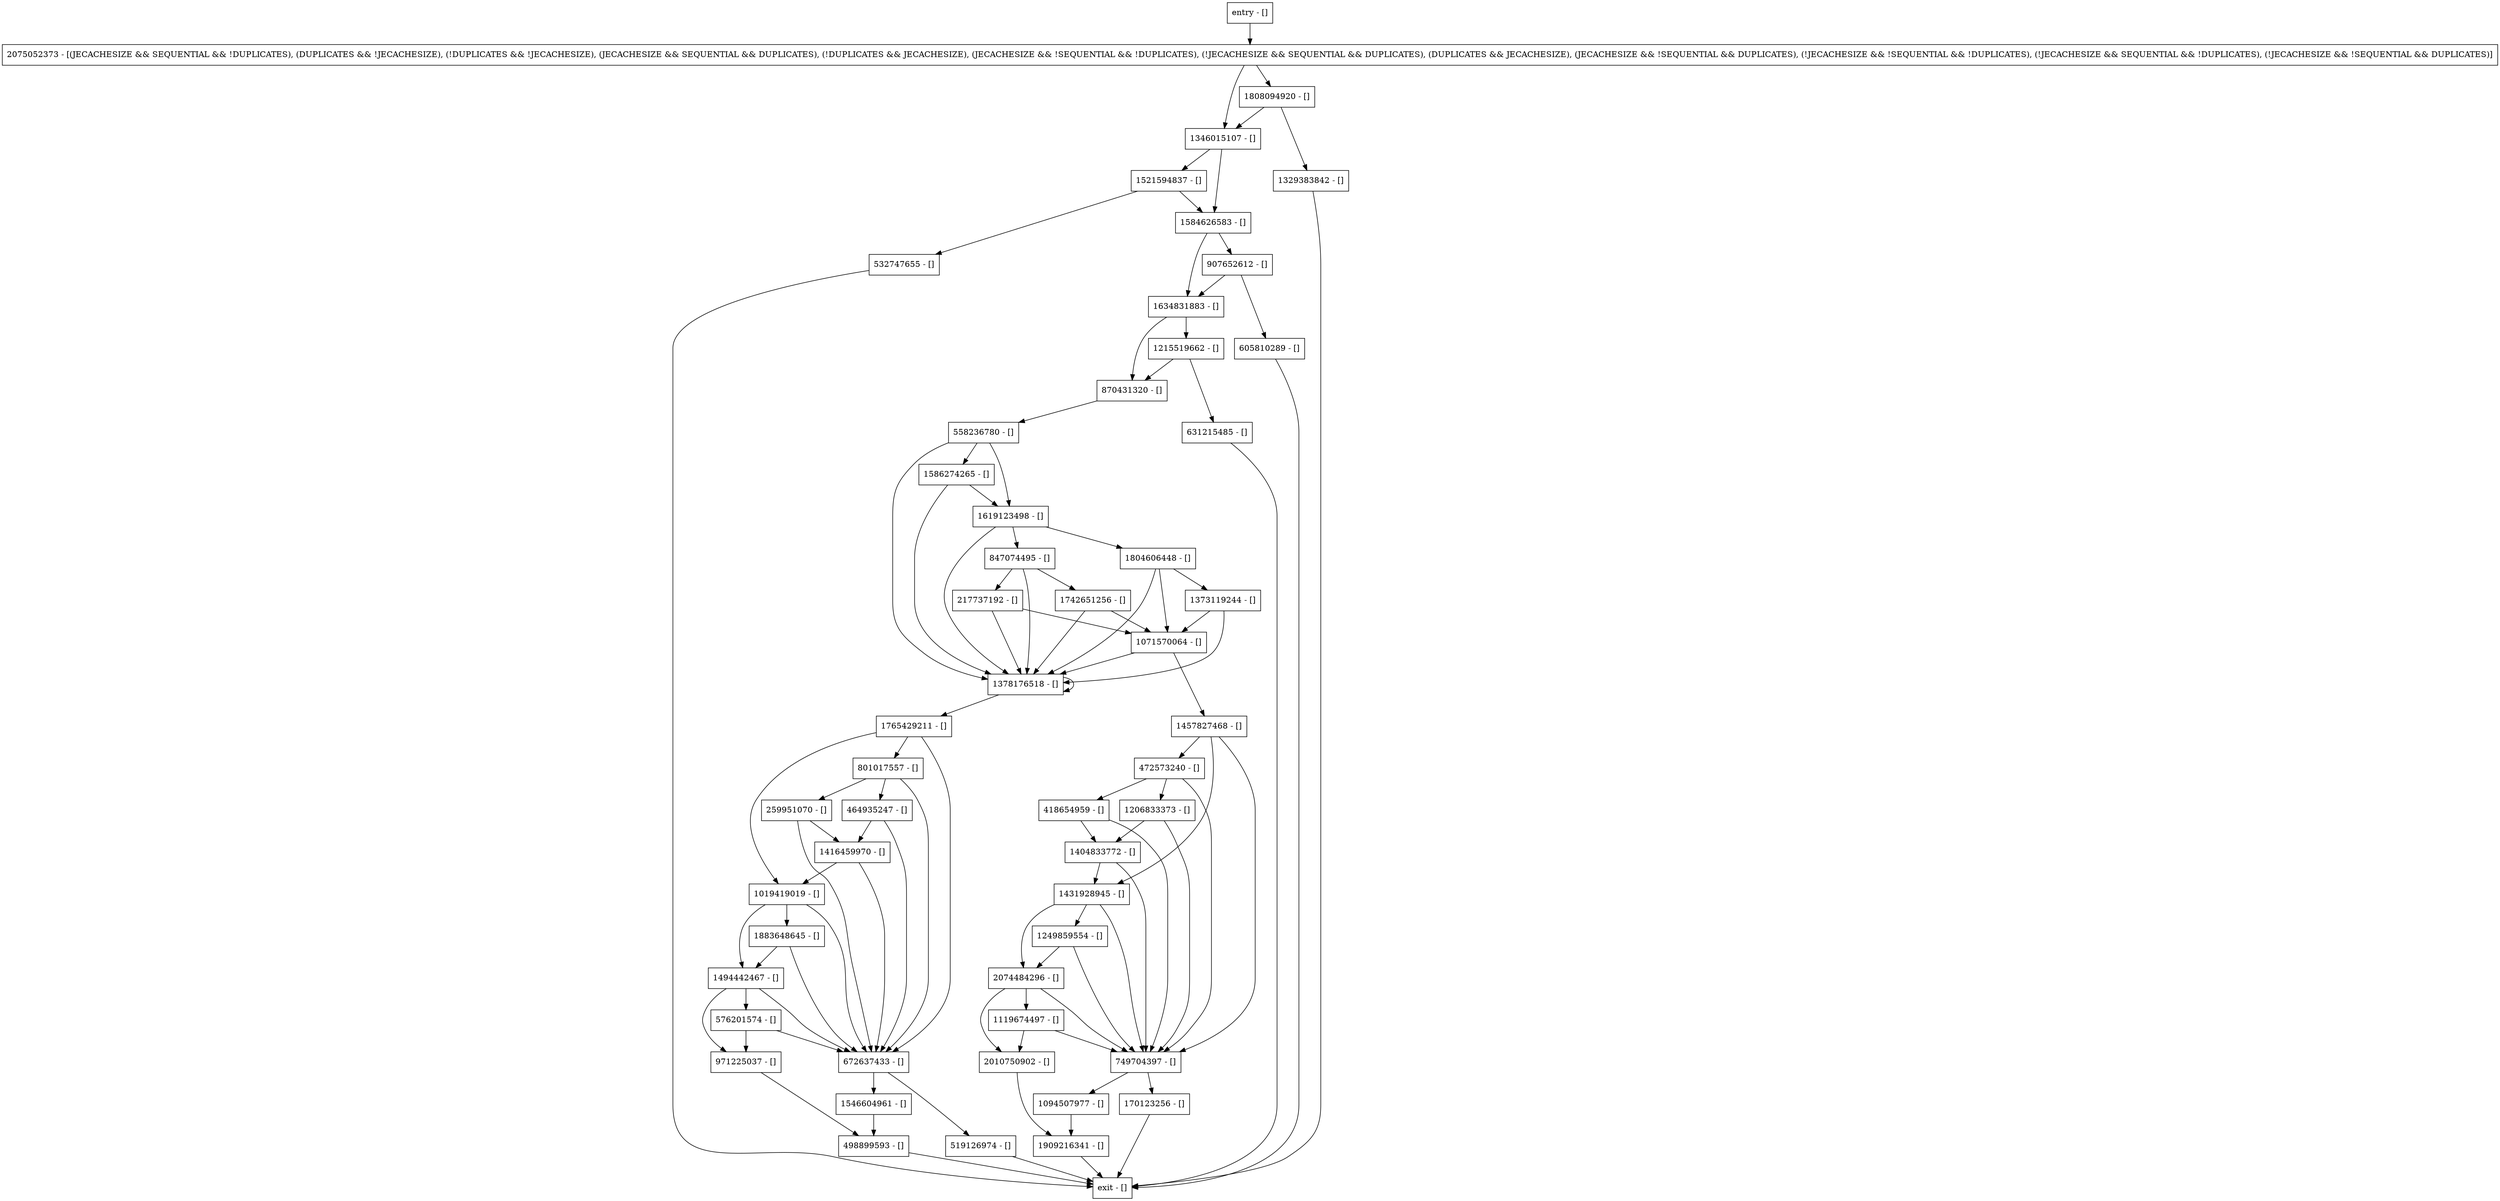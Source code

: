 digraph putNoNotify {
node [shape=record];
1404833772 [label="1404833772 - []"];
1546604961 [label="1546604961 - []"];
1019419019 [label="1019419019 - []"];
2010750902 [label="2010750902 - []"];
801017557 [label="801017557 - []"];
1494442467 [label="1494442467 - []"];
1329383842 [label="1329383842 - []"];
1215519662 [label="1215519662 - []"];
870431320 [label="870431320 - []"];
217737192 [label="217737192 - []"];
1765429211 [label="1765429211 - []"];
1249859554 [label="1249859554 - []"];
519126974 [label="519126974 - []"];
1378176518 [label="1378176518 - []"];
847074495 [label="847074495 - []"];
1373119244 [label="1373119244 - []"];
1094507977 [label="1094507977 - []"];
259951070 [label="259951070 - []"];
1634831883 [label="1634831883 - []"];
entry [label="entry - []"];
exit [label="exit - []"];
170123256 [label="170123256 - []"];
558236780 [label="558236780 - []"];
907652612 [label="907652612 - []"];
464935247 [label="464935247 - []"];
1071570064 [label="1071570064 - []"];
576201574 [label="576201574 - []"];
532747655 [label="532747655 - []"];
1804606448 [label="1804606448 - []"];
2074484296 [label="2074484296 - []"];
472573240 [label="472573240 - []"];
418654959 [label="418654959 - []"];
971225037 [label="971225037 - []"];
1909216341 [label="1909216341 - []"];
631215485 [label="631215485 - []"];
1586274265 [label="1586274265 - []"];
2075052373 [label="2075052373 - [(JECACHESIZE && SEQUENTIAL && !DUPLICATES), (DUPLICATES && !JECACHESIZE), (!DUPLICATES && !JECACHESIZE), (JECACHESIZE && SEQUENTIAL && DUPLICATES), (!DUPLICATES && JECACHESIZE), (JECACHESIZE && !SEQUENTIAL && !DUPLICATES), (!JECACHESIZE && SEQUENTIAL && DUPLICATES), (DUPLICATES && JECACHESIZE), (JECACHESIZE && !SEQUENTIAL && DUPLICATES), (!JECACHESIZE && !SEQUENTIAL && !DUPLICATES), (!JECACHESIZE && SEQUENTIAL && !DUPLICATES), (!JECACHESIZE && !SEQUENTIAL && DUPLICATES)]"];
1883648645 [label="1883648645 - []"];
1521594837 [label="1521594837 - []"];
605810289 [label="605810289 - []"];
1431928945 [label="1431928945 - []"];
672637433 [label="672637433 - []"];
1416459970 [label="1416459970 - []"];
1584626583 [label="1584626583 - []"];
1457827468 [label="1457827468 - []"];
1119674497 [label="1119674497 - []"];
1206833373 [label="1206833373 - []"];
749704397 [label="749704397 - []"];
498899593 [label="498899593 - []"];
1346015107 [label="1346015107 - []"];
1808094920 [label="1808094920 - []"];
1742651256 [label="1742651256 - []"];
1619123498 [label="1619123498 - []"];
entry;
exit;
1404833772 -> 749704397;
1404833772 -> 1431928945;
1546604961 -> 498899593;
1019419019 -> 1883648645;
1019419019 -> 1494442467;
1019419019 -> 672637433;
2010750902 -> 1909216341;
801017557 -> 464935247;
801017557 -> 672637433;
801017557 -> 259951070;
1494442467 -> 971225037;
1494442467 -> 576201574;
1494442467 -> 672637433;
1329383842 -> exit;
1215519662 -> 631215485;
1215519662 -> 870431320;
870431320 -> 558236780;
217737192 -> 1378176518;
217737192 -> 1071570064;
1765429211 -> 1019419019;
1765429211 -> 801017557;
1765429211 -> 672637433;
1249859554 -> 2074484296;
1249859554 -> 749704397;
519126974 -> exit;
1378176518 -> 1378176518;
1378176518 -> 1765429211;
847074495 -> 1378176518;
847074495 -> 217737192;
847074495 -> 1742651256;
1373119244 -> 1378176518;
1373119244 -> 1071570064;
1094507977 -> 1909216341;
259951070 -> 1416459970;
259951070 -> 672637433;
1634831883 -> 1215519662;
1634831883 -> 870431320;
entry -> 2075052373;
170123256 -> exit;
558236780 -> 1378176518;
558236780 -> 1586274265;
558236780 -> 1619123498;
907652612 -> 1634831883;
907652612 -> 605810289;
464935247 -> 1416459970;
464935247 -> 672637433;
1071570064 -> 1378176518;
1071570064 -> 1457827468;
576201574 -> 971225037;
576201574 -> 672637433;
532747655 -> exit;
1804606448 -> 1378176518;
1804606448 -> 1071570064;
1804606448 -> 1373119244;
2074484296 -> 749704397;
2074484296 -> 2010750902;
2074484296 -> 1119674497;
472573240 -> 1206833373;
472573240 -> 418654959;
472573240 -> 749704397;
418654959 -> 1404833772;
418654959 -> 749704397;
971225037 -> 498899593;
1909216341 -> exit;
631215485 -> exit;
1586274265 -> 1378176518;
1586274265 -> 1619123498;
2075052373 -> 1346015107;
2075052373 -> 1808094920;
1883648645 -> 1494442467;
1883648645 -> 672637433;
1521594837 -> 1584626583;
1521594837 -> 532747655;
605810289 -> exit;
1431928945 -> 2074484296;
1431928945 -> 749704397;
1431928945 -> 1249859554;
672637433 -> 519126974;
672637433 -> 1546604961;
1416459970 -> 1019419019;
1416459970 -> 672637433;
1584626583 -> 1634831883;
1584626583 -> 907652612;
1457827468 -> 472573240;
1457827468 -> 749704397;
1457827468 -> 1431928945;
1119674497 -> 749704397;
1119674497 -> 2010750902;
1206833373 -> 1404833772;
1206833373 -> 749704397;
749704397 -> 170123256;
749704397 -> 1094507977;
498899593 -> exit;
1346015107 -> 1584626583;
1346015107 -> 1521594837;
1808094920 -> 1329383842;
1808094920 -> 1346015107;
1742651256 -> 1378176518;
1742651256 -> 1071570064;
1619123498 -> 1804606448;
1619123498 -> 1378176518;
1619123498 -> 847074495;
}

